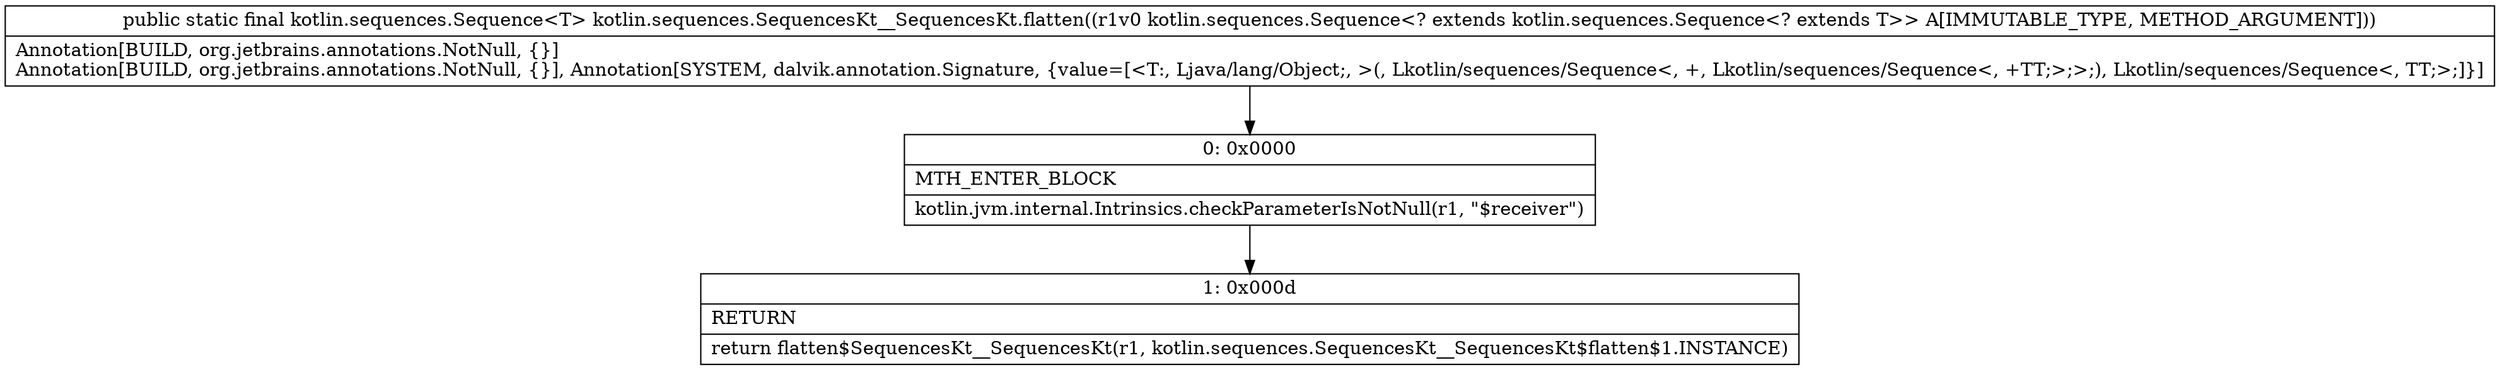 digraph "CFG forkotlin.sequences.SequencesKt__SequencesKt.flatten(Lkotlin\/sequences\/Sequence;)Lkotlin\/sequences\/Sequence;" {
Node_0 [shape=record,label="{0\:\ 0x0000|MTH_ENTER_BLOCK\l|kotlin.jvm.internal.Intrinsics.checkParameterIsNotNull(r1, \"$receiver\")\l}"];
Node_1 [shape=record,label="{1\:\ 0x000d|RETURN\l|return flatten$SequencesKt__SequencesKt(r1, kotlin.sequences.SequencesKt__SequencesKt$flatten$1.INSTANCE)\l}"];
MethodNode[shape=record,label="{public static final kotlin.sequences.Sequence\<T\> kotlin.sequences.SequencesKt__SequencesKt.flatten((r1v0 kotlin.sequences.Sequence\<? extends kotlin.sequences.Sequence\<? extends T\>\> A[IMMUTABLE_TYPE, METHOD_ARGUMENT]))  | Annotation[BUILD, org.jetbrains.annotations.NotNull, \{\}]\lAnnotation[BUILD, org.jetbrains.annotations.NotNull, \{\}], Annotation[SYSTEM, dalvik.annotation.Signature, \{value=[\<T:, Ljava\/lang\/Object;, \>(, Lkotlin\/sequences\/Sequence\<, +, Lkotlin\/sequences\/Sequence\<, +TT;\>;\>;), Lkotlin\/sequences\/Sequence\<, TT;\>;]\}]\l}"];
MethodNode -> Node_0;
Node_0 -> Node_1;
}

